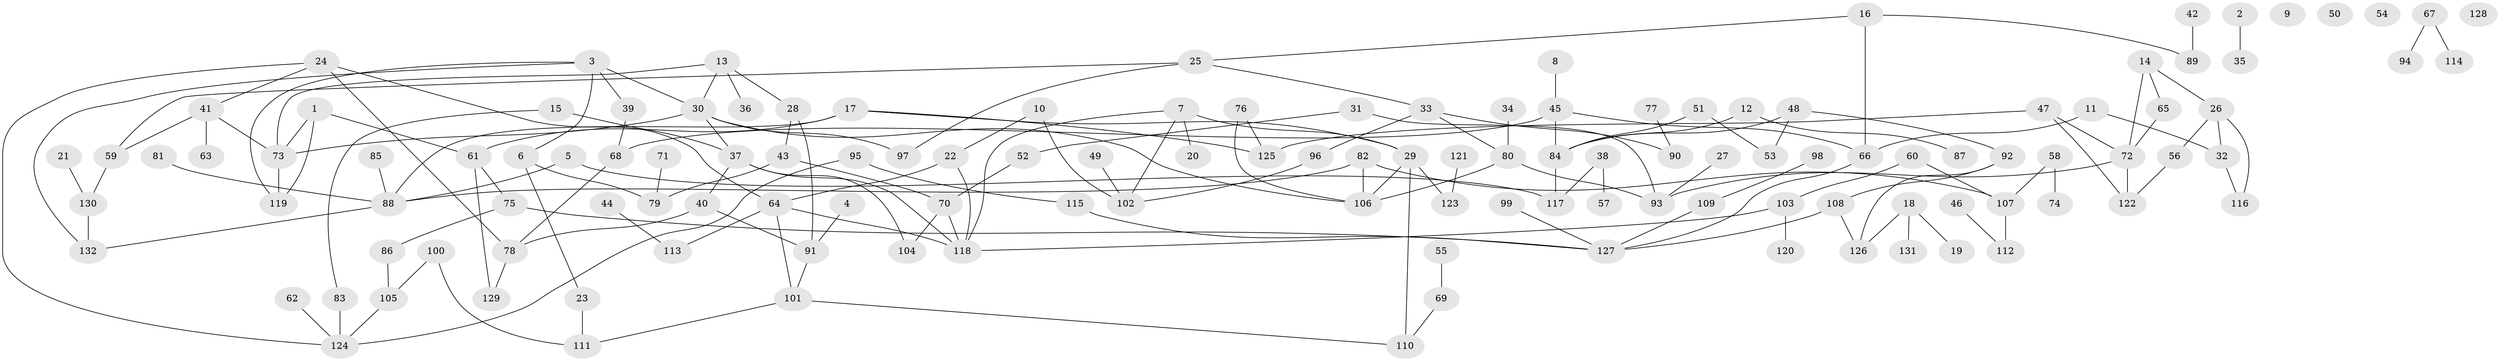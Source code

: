 // Generated by graph-tools (version 1.1) at 2025/49/03/09/25 03:49:10]
// undirected, 132 vertices, 168 edges
graph export_dot {
graph [start="1"]
  node [color=gray90,style=filled];
  1;
  2;
  3;
  4;
  5;
  6;
  7;
  8;
  9;
  10;
  11;
  12;
  13;
  14;
  15;
  16;
  17;
  18;
  19;
  20;
  21;
  22;
  23;
  24;
  25;
  26;
  27;
  28;
  29;
  30;
  31;
  32;
  33;
  34;
  35;
  36;
  37;
  38;
  39;
  40;
  41;
  42;
  43;
  44;
  45;
  46;
  47;
  48;
  49;
  50;
  51;
  52;
  53;
  54;
  55;
  56;
  57;
  58;
  59;
  60;
  61;
  62;
  63;
  64;
  65;
  66;
  67;
  68;
  69;
  70;
  71;
  72;
  73;
  74;
  75;
  76;
  77;
  78;
  79;
  80;
  81;
  82;
  83;
  84;
  85;
  86;
  87;
  88;
  89;
  90;
  91;
  92;
  93;
  94;
  95;
  96;
  97;
  98;
  99;
  100;
  101;
  102;
  103;
  104;
  105;
  106;
  107;
  108;
  109;
  110;
  111;
  112;
  113;
  114;
  115;
  116;
  117;
  118;
  119;
  120;
  121;
  122;
  123;
  124;
  125;
  126;
  127;
  128;
  129;
  130;
  131;
  132;
  1 -- 61;
  1 -- 73;
  1 -- 119;
  2 -- 35;
  3 -- 6;
  3 -- 30;
  3 -- 39;
  3 -- 119;
  3 -- 132;
  4 -- 91;
  5 -- 88;
  5 -- 117;
  6 -- 23;
  6 -- 79;
  7 -- 20;
  7 -- 29;
  7 -- 102;
  7 -- 118;
  8 -- 45;
  10 -- 22;
  10 -- 102;
  11 -- 32;
  11 -- 66;
  12 -- 84;
  12 -- 87;
  13 -- 28;
  13 -- 30;
  13 -- 36;
  13 -- 73;
  14 -- 26;
  14 -- 65;
  14 -- 72;
  15 -- 37;
  15 -- 83;
  16 -- 25;
  16 -- 66;
  16 -- 89;
  17 -- 29;
  17 -- 61;
  17 -- 88;
  17 -- 125;
  18 -- 19;
  18 -- 126;
  18 -- 131;
  21 -- 130;
  22 -- 64;
  22 -- 118;
  23 -- 111;
  24 -- 41;
  24 -- 64;
  24 -- 78;
  24 -- 124;
  25 -- 33;
  25 -- 59;
  25 -- 97;
  26 -- 32;
  26 -- 56;
  26 -- 116;
  27 -- 93;
  28 -- 43;
  28 -- 91;
  29 -- 106;
  29 -- 110;
  29 -- 123;
  30 -- 37;
  30 -- 73;
  30 -- 97;
  30 -- 106;
  31 -- 52;
  31 -- 93;
  32 -- 116;
  33 -- 80;
  33 -- 90;
  33 -- 96;
  34 -- 80;
  37 -- 40;
  37 -- 104;
  37 -- 118;
  38 -- 57;
  38 -- 117;
  39 -- 68;
  40 -- 78;
  40 -- 91;
  41 -- 59;
  41 -- 63;
  41 -- 73;
  42 -- 89;
  43 -- 70;
  43 -- 79;
  44 -- 113;
  45 -- 66;
  45 -- 68;
  45 -- 84;
  46 -- 112;
  47 -- 72;
  47 -- 122;
  47 -- 125;
  48 -- 53;
  48 -- 84;
  48 -- 92;
  49 -- 102;
  51 -- 53;
  51 -- 84;
  52 -- 70;
  55 -- 69;
  56 -- 122;
  58 -- 74;
  58 -- 107;
  59 -- 130;
  60 -- 103;
  60 -- 107;
  61 -- 75;
  61 -- 129;
  62 -- 124;
  64 -- 101;
  64 -- 113;
  64 -- 118;
  65 -- 72;
  66 -- 127;
  67 -- 94;
  67 -- 114;
  68 -- 78;
  69 -- 110;
  70 -- 104;
  70 -- 118;
  71 -- 79;
  72 -- 93;
  72 -- 122;
  73 -- 119;
  75 -- 86;
  75 -- 127;
  76 -- 106;
  76 -- 125;
  77 -- 90;
  78 -- 129;
  80 -- 93;
  80 -- 106;
  81 -- 88;
  82 -- 88;
  82 -- 106;
  82 -- 107;
  83 -- 124;
  84 -- 117;
  85 -- 88;
  86 -- 105;
  88 -- 132;
  91 -- 101;
  92 -- 108;
  92 -- 126;
  95 -- 115;
  95 -- 124;
  96 -- 102;
  98 -- 109;
  99 -- 127;
  100 -- 105;
  100 -- 111;
  101 -- 110;
  101 -- 111;
  103 -- 118;
  103 -- 120;
  105 -- 124;
  107 -- 112;
  108 -- 126;
  108 -- 127;
  109 -- 127;
  115 -- 127;
  121 -- 123;
  130 -- 132;
}
